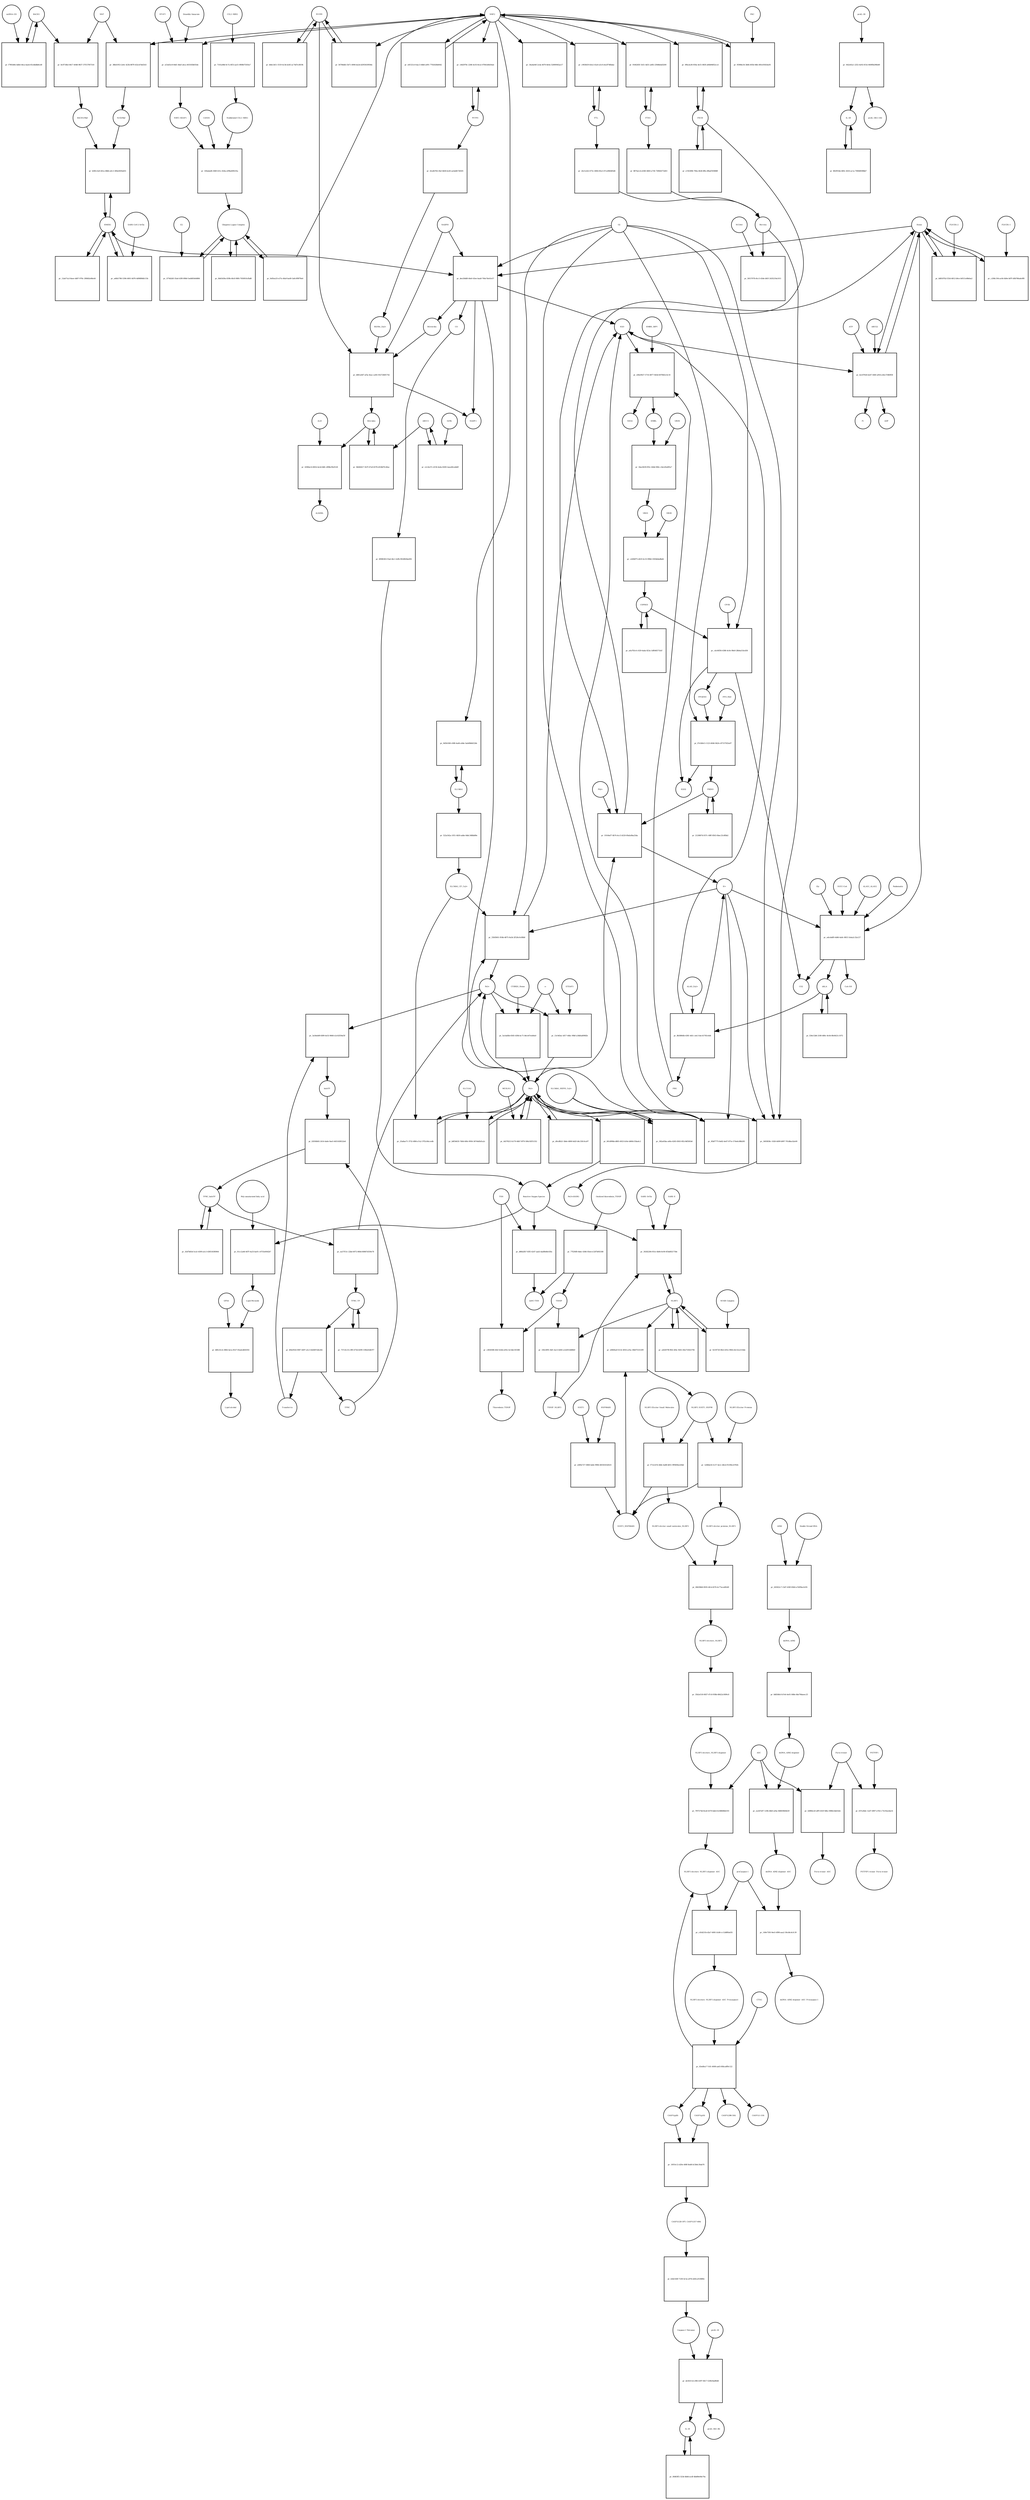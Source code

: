 strict digraph  {
Heme [annotation="urn_miriam_obo.chebi_CHEBI%3A30413", bipartite=0, cls="simple chemical", fontsize=4, label=Heme, shape=circle];
"pr_dee20dd8-44e0-43ee-baa8-764e7de41e57" [annotation="", bipartite=1, cls=process, fontsize=4, label="pr_dee20dd8-44e0-43ee-baa8-764e7de41e57", shape=square];
Biliverdin [annotation="urn_miriam_obo.chebi_CHEBI%3A17033", bipartite=0, cls="simple chemical", fontsize=4, label=Biliverdin, shape=circle];
HMOX1 [annotation=urn_miriam_uniprot_P09601, bipartite=0, cls=macromolecule, fontsize=4, label=HMOX1, shape=circle];
O2 [annotation="urn_miriam_obo.chebi_CHEBI%3A15379", bipartite=0, cls="simple chemical", fontsize=4, label=O2, shape=circle];
NADPH [annotation="urn_miriam_obo.chebi_CHEBI%3A16474", bipartite=0, cls="simple chemical", fontsize=4, label=NADPH, shape=circle];
H2O [annotation="urn_miriam_obo.chebi_CHEBI%3A15377", bipartite=0, cls="simple chemical", fontsize=4, label=H2O, shape=circle];
"Fe2+" [annotation="urn_miriam_obo.chebi_CHEBI%3A29033", bipartite=0, cls="simple chemical", fontsize=4, label="Fe2+", shape=circle];
"NADP+" [annotation="urn_miriam_obo.chebi_CHEBI%3A18009", bipartite=0, cls="simple chemical", fontsize=4, label="NADP+", shape=circle];
CO [annotation="urn_miriam_obo.chebi_CHEBI%3A17245", bipartite=0, cls="simple chemical", fontsize=4, label=CO, shape=circle];
"pr_6d8187b2-f25d-4812-b9ce-b0511e88eba2" [annotation="", bipartite=1, cls=process, fontsize=4, label="pr_6d8187b2-f25d-4812-b9ce-b0511e88eba2", shape=square];
"FLVCR1-2" [annotation=urn_miriam_uniprot_Q9Y5Y0, bipartite=0, cls=macromolecule, fontsize=4, label="FLVCR1-2", shape=circle];
"pr_b861a0d7-af5a-4eac-a265-9327246f1742" [annotation="", bipartite=1, cls=process, fontsize=4, label="pr_b861a0d7-af5a-4eac-a265-9327246f1742", shape=square];
Bilirubin [annotation="urn_miriam_obo.chebi_CHEBI%3A16990", bipartite=0, cls="simple chemical", fontsize=4, label=Bilirubin, shape=circle];
BLVRB [annotation=urn_miriam_uniprot_P30043, bipartite=0, cls=macromolecule, fontsize=4, label=BLVRB, shape=circle];
"BLVRA_Zn2+" [annotation="urn_miriam_obo.chebi_CHEBI%3A29805|urn_miriam_uniprot_P53004", bipartite=0, cls=complex, fontsize=4, label="BLVRA_Zn2+", shape=circle];
"pr_0b046417-5b7f-47a9-8378-d538d7fc40ac" [annotation="", bipartite=1, cls=process, fontsize=4, label="pr_0b046417-5b7f-47a9-8378-d538d7fc40ac", shape=square];
ABCC1 [annotation=urn_miriam_uniprot_P02768, bipartite=0, cls=macromolecule, fontsize=4, label=ABCC1, shape=circle];
"pr_439fda14-8654-4e2d-8dfc-d99bcf9e9128" [annotation="", bipartite=1, cls=process, fontsize=4, label="pr_439fda14-8654-4e2d-8dfc-d99bcf9e9128", shape=square];
ALB [annotation=urn_miriam_uniprot_P02768, bipartite=0, cls=macromolecule, fontsize=4, label=ALB, shape=circle];
"ALB/BIL" [annotation="urn_miriam_uniprot_P02768|urn_miriam_obo.chebi_CHEBI%3A16990", bipartite=0, cls=complex, fontsize=4, label="ALB/BIL", shape=circle];
NRF2 [annotation="", bipartite=0, cls=macromolecule, fontsize=4, label=NRF2, shape=circle];
"pr_38b41953-2e0c-423b-8879-432cb7def243" [annotation="", bipartite=1, cls=process, fontsize=4, label="pr_38b41953-2e0c-423b-8879-432cb7def243", shape=square];
MAF [annotation=urn_miriam_uniprot_O75444, bipartite=0, cls=macromolecule, fontsize=4, label=MAF, shape=circle];
"Nrf2/Maf" [annotation="", bipartite=0, cls=complex, fontsize=4, label="Nrf2/Maf", shape=circle];
"pr_8c8718b3-8417-4048-9837-37f157f67318" [annotation="", bipartite=1, cls=process, fontsize=4, label="pr_8c8718b3-8417-4048-9837-37f157f67318", shape=square];
BACH1 [annotation=urn_miriam_uniprot_O14867, bipartite=0, cls=macromolecule, fontsize=4, label=BACH1, shape=circle];
"BACH1/Maf" [annotation="", bipartite=0, cls=complex, fontsize=4, label="BACH1/Maf", shape=circle];
"pr_f7903d0e-bdb4-44ca-baeb-65cdbdbb6cd0" [annotation="", bipartite=1, cls=process, fontsize=4, label="pr_f7903d0e-bdb4-44ca-baeb-65cdbdbb6cd0", shape=square];
"miRNA-155" [annotation=urn_miriam_ncbigene_406947, bipartite=0, cls="nucleic acid feature", fontsize=4, label="miRNA-155", shape=circle];
"pr_b385c5e8-441a-48b6-a0c3-369a0459a831" [annotation="", bipartite=1, cls=process, fontsize=4, label="pr_b385c5e8-441a-48b6-a0c3-369a0459a831", shape=square];
PRIN9 [annotation="urn_miriam_obo.chebi_CHEBI%3A15430", bipartite=0, cls="simple chemical", fontsize=4, label=PRIN9, shape=circle];
"pr_19164ef7-0b74-4cc5-b520-69afa0ba25da" [annotation="", bipartite=1, cls=process, fontsize=4, label="pr_19164ef7-0b74-4cc5-b520-69afa0ba25da", shape=square];
FECH [annotation=urn_miriam_uniprot_P22830, bipartite=0, cls=macromolecule, fontsize=4, label=FECH, shape=circle];
"Pb2+" [annotation="urn_miriam_obo.chebi_CHEBI%3A27889", bipartite=0, cls="simple chemical", fontsize=4, label="Pb2+", shape=circle];
"H+" [annotation="urn_miriam_obo.chebi_CHEBI%3A15378", bipartite=0, cls="simple chemical", fontsize=4, label="H+", shape=circle];
"SUCC-CoA" [annotation="urn_miriam_obo.chebi_CHEBI%3A57292", bipartite=0, cls="simple chemical", fontsize=4, label="SUCC-CoA", shape=circle];
"pr_edcebdf0-4d46-4a8c-8815-5eba2c32a127" [annotation="", bipartite=1, cls=process, fontsize=4, label="pr_edcebdf0-4d46-4a8c-8815-5eba2c32a127", shape=square];
dALA [annotation="urn_miriam_obo.chebi_CHEBI%3A356416", bipartite=0, cls="simple chemical", fontsize=4, label=dALA, shape=circle];
ALAS1_ALAS2 [annotation="urn_miriam_uniprot_P13196|urn_miriam_uniprot_P22557", bipartite=0, cls=complex, fontsize=4, label=ALAS1_ALAS2, shape=circle];
Panhematin [annotation="urn_miriam_obo.chebi_CHEBI%3A50385", bipartite=0, cls="simple chemical", fontsize=4, label=Panhematin, shape=circle];
Gly [annotation="urn_miriam_obo.chebi_CHEBI%3A57305", bipartite=0, cls="simple chemical", fontsize=4, label=Gly, shape=circle];
"CoA-SH" [annotation="urn_miriam_obo.chebi_CHEBI%3A15346", bipartite=0, cls="simple chemical", fontsize=4, label="CoA-SH", shape=circle];
CO2 [annotation="urn_miriam_obo.chebi_CHEBI%3A16526", bipartite=0, cls="simple chemical", fontsize=4, label=CO2, shape=circle];
"pr_a53a02c8-64d1-4bef-a4ca-403183b035dc" [annotation="", bipartite=1, cls=process, fontsize=4, label="pr_a53a02c8-64d1-4bef-a4ca-403183b035dc", shape=square];
KEAP1 [annotation=urn_miriam_uniprot_Q14145, bipartite=0, cls=macromolecule, fontsize=4, label=KEAP1, shape=circle];
NRF2_KEAP1 [annotation="urn_miriam_uniprot_Q14145|urn_miriam_uniprot_Q16236", bipartite=0, cls=complex, fontsize=4, label=NRF2_KEAP1, shape=circle];
"Dimethly fumarate" [annotation="urn_miriam_obo.chebi_CHEBI%3A76004", bipartite=0, cls="simple chemical", fontsize=4, label="Dimethly fumarate", shape=circle];
"Ubiquitin Ligase Complex" [annotation="urn_miriam_uniprot_Q14145|urn_miriam_uniprot_Q15843|urn_miriam_uniprot_Q13618|urn_miriam_uniprot_P62877|urn_miriam_uniprot_Q16236|urn_miriam_uniprot_P0CG48|urn_miriam_pubmed_19940261|urn_miriam_interpro_IPR000608", bipartite=0, cls=complex, fontsize=4, label="Ubiquitin Ligase Complex", shape=circle];
"pr_0b45430a-839b-40c8-98f4-7050910cfbd8" [annotation="", bipartite=1, cls=process, fontsize=4, label="pr_0b45430a-839b-40c8-98f4-7050910cfbd8", shape=square];
"pr_8b58844b-4381-4d1c-a4c3-bec41783c4d4" [annotation="", bipartite=1, cls=process, fontsize=4, label="pr_8b58844b-4381-4d1c-a4c3-bec41783c4d4", shape=square];
PBG [annotation="urn_miriam_obo.chebi_CHEBI%3A58126", bipartite=0, cls="simple chemical", fontsize=4, label=PBG, shape=circle];
"ALAD_Zn2+" [annotation="urn_miriam_uniprot_P13716|urn_miriam_obo.chebi_CHEBI%3A29105", bipartite=0, cls=complex, fontsize=4, label="ALAD_Zn2+", shape=circle];
"pr_d36e9027-5716-4877-9d3d-607fb02c4c18" [annotation="", bipartite=1, cls=process, fontsize=4, label="pr_d36e9027-5716-4877-9d3d-607fb02c4c18", shape=square];
HMBL [annotation="urn_miriam_obo.chebi_CHEBI%3A57845", bipartite=0, cls="simple chemical", fontsize=4, label=HMBL, shape=circle];
HMBS_DIPY [annotation="urn_miriam_obo.chebi_CHEBI%3A36319|urn_miriam_uniprot_P08397", bipartite=0, cls=complex, fontsize=4, label=HMBS_DIPY, shape=circle];
"NH4+" [annotation="urn_miriam_obo.chebi_CHEBI%3A28938", bipartite=0, cls="simple chemical", fontsize=4, label="NH4+", shape=circle];
"pr_34ac8439-f05c-444d-906c-c8a1d5e8f5e7" [annotation="", bipartite=1, cls=process, fontsize=4, label="pr_34ac8439-f05c-444d-906c-c8a1d5e8f5e7", shape=square];
URO3 [annotation="urn_miriam_obo.chebi_CHEBI%3A15437", bipartite=0, cls="simple chemical", fontsize=4, label=URO3, shape=circle];
UROS [annotation=urn_miriam_uniprot_P10746, bipartite=0, cls=macromolecule, fontsize=4, label=UROS, shape=circle];
"pr_cd284f75-d419-4c33-998d-1f45b6da8bd4" [annotation="", bipartite=1, cls=process, fontsize=4, label="pr_cd284f75-d419-4c33-998d-1f45b6da8bd4", shape=square];
COPRO3 [annotation="urn_miriam_obo.chebi_CHEBI%3A15439", bipartite=0, cls="simple chemical", fontsize=4, label=COPRO3, shape=circle];
UROD [annotation=urn_miriam_uniprot_P06132, bipartite=0, cls=macromolecule, fontsize=4, label=UROD, shape=circle];
"pr_cdc40f36-4386-4c0e-98e9-28b4a51bcd56" [annotation="", bipartite=1, cls=process, fontsize=4, label="pr_cdc40f36-4386-4c0e-98e9-28b4a51bcd56", shape=square];
PPGEN9 [annotation="urn_miriam_obo.chebi_CHEBI%3A15435", bipartite=0, cls="simple chemical", fontsize=4, label=PPGEN9, shape=circle];
CPOX [annotation=urn_miriam_uniprot_P36551, bipartite=0, cls=macromolecule, fontsize=4, label=CPOX, shape=circle];
H2O2 [annotation="urn_miriam_obo.chebi_CHEBI%3A16240", bipartite=0, cls="simple chemical", fontsize=4, label=H2O2, shape=circle];
"pr_07e5b9c5-1123-4046-9424-c87157925a97" [annotation="", bipartite=1, cls=process, fontsize=4, label="pr_07e5b9c5-1123-4046-9424-c87157925a97", shape=square];
PPO_FAD [annotation="urn_miriam_obo.chebi_CHEBI%3A16238|urn_miriam_uniprot_P50336", bipartite=0, cls=complex, fontsize=4, label=PPO_FAD, shape=circle];
"pr_e81521c0-bac3-44b6-a091-7702626b6042" [annotation="", bipartite=1, cls=process, fontsize=4, label="pr_e81521c0-bac3-44b6-a091-7702626b6042", shape=square];
"pr_f26e12b8-2180-480c-8c64-8fe8421c1072" [annotation="", bipartite=1, cls="uncertain process", fontsize=4, label="pr_f26e12b8-2180-480c-8c64-8fe8421c1072", shape=square];
"pr_a0a783c4-c029-4aba-823a-1df646571b1f" [annotation="", bipartite=1, cls="uncertain process", fontsize=4, label="pr_a0a783c4-c029-4aba-823a-1df646571b1f", shape=square];
"pr_2120807d-937c-49ff-8563-0bec25c8fbb2" [annotation="", bipartite=1, cls="uncertain process", fontsize=4, label="pr_2120807d-937c-49ff-8563-0bec25c8fbb2", shape=square];
"Poly-unsaturated fatty acid" [annotation="urn_miriam_obo.chebi_CHEBI%3A26208", bipartite=0, cls="simple chemical", fontsize=4, label="Poly-unsaturated fatty acid", shape=circle];
"pr_01cc2a46-0d7f-4a33-ba91-c4755e0042b7" [annotation="", bipartite=1, cls=process, fontsize=4, label="pr_01cc2a46-0d7f-4a33-ba91-c4755e0042b7", shape=square];
"Lipid Peroxide" [annotation="urn_miriam_obo.chebi_CHEBI%3A61051", bipartite=0, cls="simple chemical", fontsize=4, label="Lipid Peroxide", shape=circle];
"Reactive Oxygen Species" [annotation="urn_miriam_obo.chebi_CHEBI%3A26523", bipartite=0, cls="simple chemical", fontsize=4, label="Reactive Oxygen Species", shape=circle];
"pr_3493838c-1028-4499-b997-701d8acb2e00" [annotation="", bipartite=1, cls=process, fontsize=4, label="pr_3493838c-1028-4499-b997-701d8acb2e00", shape=square];
"Fe(3+)O(OH)" [annotation="urn_miriam_obo.chebi_CHEBI%3A78619", bipartite=0, cls="simple chemical", fontsize=4, label="Fe(3+)O(OH)", shape=circle];
Ferritin [annotation=urn_miriam_uniprot_P02794, bipartite=0, cls=complex, fontsize=4, label=Ferritin, shape=circle];
"pr_25a8ae71-3732-4f66-a7a2-37f2c84ccedb" [annotation="", bipartite=1, cls=process, fontsize=4, label="pr_25a8ae71-3732-4f66-a7a2-37f2c84ccedb", shape=square];
"SLC40A1_CP_Cu2+" [annotation="urn_miriam_uniprot_P00450|urn_miriam_uniprot_Q9NP59|urn_miriam_obo.chebi_CHEBI%3A29036", bipartite=0, cls=complex, fontsize=4, label="SLC40A1_CP_Cu2+", shape=circle];
"pr_55fd5601-954b-4875-9a5d-2f526c0c88b8" [annotation="", bipartite=1, cls=process, fontsize=4, label="pr_55fd5601-954b-4875-9a5d-2f526c0c88b8", shape=square];
"Fe3+" [annotation="urn_miriam_obo.chebi_CHEBI%3A29034", bipartite=0, cls="simple chemical", fontsize=4, label="Fe3+", shape=circle];
SLC40A1 [annotation=urn_miriam_ncbigene_30061, bipartite=0, cls="nucleic acid feature", fontsize=4, label=SLC40A1, shape=circle];
"pr_9d3b1fd0-c808-4a46-a9de-5ab49b8d12bb" [annotation="", bipartite=1, cls=process, fontsize=4, label="pr_9d3b1fd0-c808-4a46-a9de-5ab49b8d12bb", shape=square];
FTH1 [annotation=urn_miriam_ncbigene_2495, bipartite=0, cls="nucleic acid feature", fontsize=4, label=FTH1, shape=circle];
"pr_9166265f-1b51-4d31-ad92-239d6ebd3200" [annotation="", bipartite=1, cls=process, fontsize=4, label="pr_9166265f-1b51-4d31-ad92-239d6ebd3200", shape=square];
FTL [annotation=urn_miriam_ncbigene_2512, bipartite=0, cls="nucleic acid feature", fontsize=4, label=FTL, shape=circle];
"pr_c903fd19-b5e2-41a0-a5c0-efa3f74fbdae" [annotation="", bipartite=1, cls=process, fontsize=4, label="pr_c903fd19-b5e2-41a0-a5c0-efa3f74fbdae", shape=square];
"pr_8874a1cb-d340-4683-a736-7389d1f72d03" [annotation="", bipartite=1, cls=process, fontsize=4, label="pr_8874a1cb-d340-4683-a736-7389d1f72d03", shape=square];
"pr_24c5cd22-675c-4064-85e3-47ca966485d6" [annotation="", bipartite=1, cls=process, fontsize=4, label="pr_24c5cd22-675c-4064-85e3-47ca966485d6", shape=square];
"pr_0f6a3a36-050a-4e51-883f-a66b94852ccd" [annotation="", bipartite=1, cls=process, fontsize=4, label="pr_0f6a3a36-050a-4e51-883f-a66b94852ccd", shape=square];
"pr_a7d53f86-706a-4628-8ffa-8fbaf593888f" [annotation="", bipartite=1, cls=process, fontsize=4, label="pr_a7d53f86-706a-4628-8ffa-8fbaf593888f", shape=square];
"pr_12ab71a3-8aee-4d07-978c-29fd62e86e44" [annotation="", bipartite=1, cls=process, fontsize=4, label="pr_12ab71a3-8aee-4d07-978c-29fd62e86e44", shape=square];
BLVRA [annotation=urn_miriam_ncbigene_644, bipartite=0, cls="nucleic acid feature", fontsize=4, label=BLVRA, shape=circle];
"pr_c8d2978c-2266-4c03-8ce2-07841d0d16ab" [annotation="", bipartite=1, cls=process, fontsize=4, label="pr_c8d2978c-2266-4c03-8ce2-07841d0d16ab", shape=square];
"pr_56784db5-5b71-4906-be2d-d295563959dc" [annotation="", bipartite=1, cls=process, fontsize=4, label="pr_56784db5-5b71-4906-be2d-d295563959dc", shape=square];
"pr_b6dc3d11-5519-4c3b-b245-ac74d7e3819b" [annotation="", bipartite=1, cls=process, fontsize=4, label="pr_b6dc3d11-5519-4c3b-b245-ac74d7e3819b", shape=square];
"pr_d1a4b764-3faf-4b04-bcd5-ae4a8b734505" [annotation="", bipartite=1, cls=process, fontsize=4, label="pr_d1a4b764-3faf-4b04-bcd5-ae4a8b734505", shape=square];
"pr_522a542a-1051-4b50-adde-0ddc348bb89e" [annotation="", bipartite=1, cls=process, fontsize=4, label="pr_522a542a-1051-4b50-adde-0ddc348bb89e", shape=square];
"pr_5815707b-8cc5-43de-b81f-2435219a1011" [annotation="", bipartite=1, cls=process, fontsize=4, label="pr_5815707b-8cc5-43de-b81f-2435219a1011", shape=square];
NCOA4 [annotation=urn_miriam_uniprot_Q13772, bipartite=0, cls=macromolecule, fontsize=4, label=NCOA4, shape=circle];
"pr_5a1dafbb-6565-430b-bc71-b6ce67eeb0a0" [annotation="", bipartite=1, cls=process, fontsize=4, label="pr_5a1dafbb-6565-430b-bc71-b6ce67eeb0a0", shape=square];
CYBRD1_Heme [annotation="urn_miriam_uniprot_Q53TN4|urn_miriam_obo.chebi_CHEBI%3A30413", bipartite=0, cls=complex, fontsize=4, label=CYBRD1_Heme, shape=circle];
"e-" [annotation="urn_miriam_obo.chebi_CHEBI%3A10545", bipartite=0, cls="simple chemical", fontsize=4, label="e-", shape=circle];
"pr_b8f34635-7d0d-40fe-9956-36744d5d1a2c" [annotation="", bipartite=1, cls=process, fontsize=4, label="pr_b8f34635-7d0d-40fe-9956-36744d5d1a2c", shape=square];
SLC11A2 [annotation=urn_miriam_uniprot_P49281, bipartite=0, cls=macromolecule, fontsize=4, label=SLC11A2, shape=circle];
"pr_b80c41cb-3864-4a1a-8527-65adcdb92592" [annotation="", bipartite=1, cls=process, fontsize=4, label="pr_b80c41cb-3864-4a1a-8527-65adcdb92592", shape=square];
"Lipid alcohol" [annotation="urn_miriam_obo.chebi_CHEBI%3A24026", bipartite=0, cls="simple chemical", fontsize=4, label="Lipid alcohol", shape=circle];
GPX4 [annotation=urn_miriam_uniprot_P36969, bipartite=0, cls=macromolecule, fontsize=4, label=GPX4, shape=circle];
"pr_a46b1786-5394-4001-8d76-4d9889db115b" [annotation="", bipartite=1, cls=process, fontsize=4, label="pr_a46b1786-5394-4001-8d76-4d9889db115b", shape=square];
"SARS-CoV-2 Orf3a" [annotation="urn_miriam_uniprot_P0DTC3|urn_miriam_taxonomy_2697049", bipartite=0, cls=macromolecule, fontsize=4, label="SARS-CoV-2 Orf3a", shape=circle];
"pr_061d99bb-d805-4923-b16e-b860c55ba4c2" [annotation="", bipartite=1, cls=process, fontsize=4, label="pr_061d99bb-d805-4923-b16e-b860c55ba4c2", shape=square];
"pr_e1c0e27c-d156-4e4a-8269-2aea40cabb0f" [annotation="", bipartite=1, cls=process, fontsize=4, label="pr_e1c0e27c-d156-4e4a-8269-2aea40cabb0f", shape=square];
Orf9c [annotation=urn_miriam_taxonomy_2697049, bipartite=0, cls=macromolecule, fontsize=4, label=Orf9c, shape=circle];
CUL3_RBX1 [annotation="urn_miriam_uniprot_Q13618|urn_miriam_uniprot_P62877", bipartite=0, cls=complex, fontsize=4, label=CUL3_RBX1, shape=circle];
"pr_7101a08d-0c7a-4f53-aa51-0f68b75503a7" [annotation="", bipartite=1, cls=process, fontsize=4, label="pr_7101a08d-0c7a-4f53-aa51-0f68b75503a7", shape=square];
"Neddylated CUL3_RBX1" [annotation="urn_miriam_uniprot_Q15843|urn_miriam_uniprot_Q13618|urn_miriam_uniprot_P62877", bipartite=0, cls=complex, fontsize=4, label="Neddylated CUL3_RBX1", shape=circle];
"pr_34a4a64f-2cda-4670-8e0a-52690945ae17" [annotation="", bipartite=1, cls=process, fontsize=4, label="pr_34a4a64f-2cda-4670-8e0a-52690945ae17", shape=square];
"pr_160adad8-29d9-431c-824a-ef96a609235a" [annotation="", bipartite=1, cls=process, fontsize=4, label="pr_160adad8-29d9-431c-824a-ef96a609235a", shape=square];
CAND1 [annotation=urn_miriam_uniprot_Q86VP6, bipartite=0, cls=macromolecule, fontsize=4, label=CAND1, shape=circle];
E2 [annotation=urn_miriam_interpro_IPR000608, bipartite=0, cls=macromolecule, fontsize=4, label=E2, shape=circle];
"pr_1f74d2d5-55a6-43f0-89b0-5ed485444884" [annotation="", bipartite=1, cls=process, fontsize=4, label="pr_1f74d2d5-55a6-43f0-89b0-5ed485444884", shape=square];
"pr_95984e34-3b0b-493b-9dfe-881e93024a93" [annotation="", bipartite=1, cls=process, fontsize=4, label="pr_95984e34-3b0b-493b-9dfe-881e93024a93", shape=square];
PKC [annotation="urn_miriam_pubmed_12198130|urn_miriam_interpro_IPR012233", bipartite=0, cls=macromolecule, fontsize=4, label=PKC, shape=circle];
"pr_c208c194-ac64-4b9e-b87f-d0b786a4e9f8" [annotation="", bipartite=1, cls=process, fontsize=4, label="pr_c208c194-ac64-4b9e-b87f-d0b786a4e9f8", shape=square];
"FLVCR1-1" [annotation=urn_miriam_uniprot_Q9Y5Y0, bipartite=0, cls=macromolecule, fontsize=4, label="FLVCR1-1", shape=circle];
"pr_b2c87826-be47-446f-a954-a5bc37d60f58" [annotation="", bipartite=1, cls=process, fontsize=4, label="pr_b2c87826-be47-446f-a954-a5bc37d60f58", shape=square];
ABCG2 [annotation=urn_miriam_uniprot_Q9UNQ0, bipartite=0, cls="macromolecule multimer", fontsize=4, label=ABCG2, shape=circle];
ATP [annotation="urn_miriam_obo.chebi_CHEBI%3A30616", bipartite=0, cls="simple chemical", fontsize=4, label=ATP, shape=circle];
Pi [annotation="urn_miriam_obo.chebi_CHEBI%3A18367", bipartite=0, cls="simple chemical", fontsize=4, label=Pi, shape=circle];
ADP [annotation="urn_miriam_obo.chebi_CHEBI%3A456216", bipartite=0, cls="simple chemical", fontsize=4, label=ADP, shape=circle];
"pr_382a45ba-a40a-4265-8363-0f2c9df381b6" [annotation="", bipartite=1, cls=process, fontsize=4, label="pr_382a45ba-a40a-4265-8363-0f2c9df381b6", shape=square];
"SLC40A1_HEPH_Cu2+" [annotation="urn_miriam_uniprot_Q9BQS7|urn_miriam_uniprot_Q9NP59|urn_miriam_obo.chebi_CHEBI%3A28694", bipartite=0, cls=complex, fontsize=4, label="SLC40A1_HEPH_Cu2+", shape=circle];
"pr_85bf7775-8e82-4e67-871e-574e6c88b285" [annotation="", bipartite=1, cls=process, fontsize=4, label="pr_85bf7775-8e82-4e67-871e-574e6c88b285", shape=square];
"pr_3a56eb89-fd99-4e53-9666-e2c02f39af3f" [annotation="", bipartite=1, cls=process, fontsize=4, label="pr_3a56eb89-fd99-4e53-9666-e2c02f39af3f", shape=square];
Transferrin [annotation=urn_miriam_uniprot_P02787, bipartite=0, cls=macromolecule, fontsize=4, label=Transferrin, shape=circle];
holoTF [annotation="urn_miriam_uniprot_P02787|urn_miriam_obo.chebi_CHEBI%3A29034", bipartite=0, cls=complex, fontsize=4, label=holoTF, shape=circle];
TFRC [annotation=urn_miriam_uniprot_P02786, bipartite=0, cls="macromolecule multimer", fontsize=4, label=TFRC, shape=circle];
"pr_02936b92-2414-4a6e-9ae5-4631458522e6" [annotation="", bipartite=1, cls=process, fontsize=4, label="pr_02936b92-2414-4a6e-9ae5-4631458522e6", shape=square];
TFRC_holoTF [annotation="urn_miriam_uniprot_P02787|urn_miriam_obo.chebi_CHEBI%3A29034|urn_miriam_uniprot_P02786", bipartite=0, cls=complex, fontsize=4, label=TFRC_holoTF, shape=circle];
"pr_43d7b83d-5ca5-4309-a5c3-4385183f6964" [annotation="", bipartite=1, cls=process, fontsize=4, label="pr_43d7b83d-5ca5-4309-a5c3-4385183f6964", shape=square];
"pr_ea57f15c-22bd-4972-860d-80867d359e78" [annotation="", bipartite=1, cls=process, fontsize=4, label="pr_ea57f15c-22bd-4972-860d-80867d359e78", shape=square];
TFRC_TF [annotation="urn_miriam_uniprot_P02787|urn_miriam_uniprot_P02786", bipartite=0, cls=complex, fontsize=4, label=TFRC_TF, shape=circle];
"pr_13c9d3ac-bf17-44bc-90bf-a34bfad0982b" [annotation="", bipartite=1, cls=process, fontsize=4, label="pr_13c9d3ac-bf17-44bc-90bf-a34bfad0982b", shape=square];
STEAP3 [annotation=urn_miriam_uniprot_Q658P3, bipartite=0, cls=macromolecule, fontsize=4, label=STEAP3, shape=circle];
"pr_44378213-b170-46b7-9f70-506c92f51352" [annotation="", bipartite=1, cls=process, fontsize=4, label="pr_44378213-b170-46b7-9f70-506c92f51352", shape=square];
MCOLN1 [annotation=urn_miriam_uniprot_Q9GZU1, bipartite=0, cls=macromolecule, fontsize=4, label=MCOLN1, shape=circle];
"pr_d9cdfb21-5b6e-4800-b42f-d4c33fc0ca97" [annotation="", bipartite=1, cls=process, fontsize=4, label="pr_d9cdfb21-5b6e-4800-b42f-d4c33fc0ca97", shape=square];
"pr_757c0c33-c9f0-475d-b599-15f6e63db7f7" [annotation="", bipartite=1, cls=process, fontsize=4, label="pr_757c0c33-c9f0-475d-b599-15f6e63db7f7", shape=square];
"pr_4f4e9543-f087-4497-a5c3-6d2687e8e282" [annotation="", bipartite=1, cls=process, fontsize=4, label="pr_4f4e9543-f087-4497-a5c3-6d2687e8e282", shape=square];
"pr_fe85ea33-e37a-40a9-ba49-3a9c9f9f78e6" [annotation="", bipartite=1, cls=process, fontsize=4, label="pr_fe85ea33-e37a-40a9-ba49-3a9c9f9f78e6", shape=square];
"Oxidized thioredoxin_TXNIP" [annotation="urn_miriam_uniprot_P10599|urn_miriam_uniprot_Q9H3M7", bipartite=0, cls=complex, fontsize=4, label="Oxidized thioredoxin_TXNIP", shape=circle];
"pr_77f2f4f8-4bdc-4366-93ed-e1287bf45188" [annotation="", bipartite=1, cls=process, fontsize=4, label="pr_77f2f4f8-4bdc-4366-93ed-e1287bf45188", shape=square];
TXNIP [annotation=urn_miriam_uniprot_Q9H3M7, bipartite=0, cls=macromolecule, fontsize=4, label=TXNIP, shape=circle];
"2xHC-TXN" [annotation=urn_miriam_uniprot_P10599, bipartite=0, cls=macromolecule, fontsize=4, label="2xHC-TXN", shape=circle];
NLRP3 [annotation=urn_miriam_uniprot_Q96P20, bipartite=0, cls=macromolecule, fontsize=4, label=NLRP3, shape=circle];
"pr_9cf3f720-08c4-4f1e-9f46-d3c52ce516de" [annotation="", bipartite=1, cls=process, fontsize=4, label="pr_9cf3f720-08c4-4f1e-9f46-d3c52ce516de", shape=square];
"Nf-KB Complex" [annotation="urn_miriam_uniprot_P19838|urn_miriam_uniprot_Q04206|urn_miriam_uniprot_Q00653", bipartite=0, cls=complex, fontsize=4, label="Nf-KB Complex", shape=circle];
"pr_a443079f-ffb5-4f4c-9261-60a710432794" [annotation="", bipartite=1, cls=process, fontsize=4, label="pr_a443079f-ffb5-4f4c-9261-60a710432794", shape=square];
TXN [annotation=urn_miriam_uniprot_P10599, bipartite=0, cls=macromolecule, fontsize=4, label=TXN, shape=circle];
"pr_d86b2fb7-83f5-4247-aab3-dad9b48c83fa" [annotation="", bipartite=1, cls=process, fontsize=4, label="pr_d86b2fb7-83f5-4247-aab3-dad9b48c83fa", shape=square];
"pr_c4926586-4fef-424d-a91b-3e14dc5f3388" [annotation="", bipartite=1, cls=process, fontsize=4, label="pr_c4926586-4fef-424d-a91b-3e14dc5f3388", shape=square];
Thioredoxin_TXNIP [annotation="urn_miriam_uniprot_P10599|urn_miriam_uniprot_Q9H3M7", bipartite=0, cls=complex, fontsize=4, label=Thioredoxin_TXNIP, shape=circle];
HSP90AB1 [annotation=urn_miriam_uniprot_P08238, bipartite=0, cls=macromolecule, fontsize=4, label=HSP90AB1, shape=circle];
"pr_e400e727-5868-4a8e-9984-46556163d525" [annotation="", bipartite=1, cls=process, fontsize=4, label="pr_e400e727-5868-4a8e-9984-46556163d525", shape=square];
SUGT1 [annotation=urn_miriam_uniprot_Q9Y2Z0, bipartite=0, cls=macromolecule, fontsize=4, label=SUGT1, shape=circle];
SUGT1_HSP90AB1 [annotation="urn_miriam_uniprot_P08238|urn_miriam_uniprot_Q9Y2Z0", bipartite=0, cls=complex, fontsize=4, label=SUGT1_HSP90AB1, shape=circle];
"pr_e0849a2f-6132-4916-a35a-18b0753313f9" [annotation="", bipartite=1, cls=process, fontsize=4, label="pr_e0849a2f-6132-4916-a35a-18b0753313f9", shape=square];
NLRP3_SUGT1_HSP90 [annotation="urn_miriam_uniprot_P08238|urn_miriam_uniprot_Q96P20|urn_miriam_uniprot_Q9Y2Z0", bipartite=0, cls=complex, fontsize=4, label=NLRP3_SUGT1_HSP90, shape=circle];
"pr_330c6f95-3bf1-4a13-b045-a1d2914488b9" [annotation="", bipartite=1, cls=process, fontsize=4, label="pr_330c6f95-3bf1-4a13-b045-a1d2914488b9", shape=square];
TXNIP_NLRP3 [annotation="urn_miriam_uniprot_Q9H3M7|urn_miriam_uniprot_Q96P20", bipartite=0, cls=complex, fontsize=4, label=TXNIP_NLRP3, shape=circle];
"NLRP3 Elicitor Proteins" [annotation="urn_miriam_uniprot_P05067|urn_miriam_uniprot_P09616", bipartite=0, cls=macromolecule, fontsize=4, label="NLRP3 Elicitor Proteins", shape=circle];
"pr_1e8b6a54-5c57-4a1c-b8cd-f5339ecb782b" [annotation="", bipartite=1, cls=process, fontsize=4, label="pr_1e8b6a54-5c57-4a1c-b8cd-f5339ecb782b", shape=square];
"NLRP3 elicitor proteins_NLRP3" [annotation="urn_miriam_uniprot_P09616|urn_miriam_uniprot_P05067|urn_miriam_uniprot_Q96P20", bipartite=0, cls=complex, fontsize=4, label="NLRP3 elicitor proteins_NLRP3", shape=circle];
"NLRP3 Elicitor Small Molecules" [annotation="urn_miriam_obo.chebi_CHEBI%3A46661|urn_miriam_obo.chebi_CHEBI%3A16336|urn_miriam_obo.chebi_CHEBI%3A30563", bipartite=0, cls="simple chemical", fontsize=4, label="NLRP3 Elicitor Small Molecules", shape=circle];
"pr_f712cb7d-2b8e-4a88-b651-9f9400ee43bd" [annotation="", bipartite=1, cls=process, fontsize=4, label="pr_f712cb7d-2b8e-4a88-b651-9f9400ee43bd", shape=square];
"NLRP3 elicitor small molecules_NLRP3" [annotation="urn_miriam_obo.chebi_CHEBI%3A46661|urn_miriam_obo.chebi_CHEBI%3A16336|urn_miriam_obo.chebi_CHEBI%3A30563|urn_miriam_uniprot_Q96P20", bipartite=0, cls=complex, fontsize=4, label="NLRP3 elicitor small molecules_NLRP3", shape=circle];
"pr_08439bfd-9935-4fcb-8276-4c77aced92d9" [annotation="", bipartite=1, cls=process, fontsize=4, label="pr_08439bfd-9935-4fcb-8276-4c77aced92d9", shape=square];
"NLRP3 elicitors_NLRP3" [annotation="urn_miriam_uniprot_P05067|urn_miriam_uniprot_P09616|urn_miriam_uniprot_P08238|urn_miriam_uniprot_Q96P20|urn_miriam_uniprot_Q9Y2Z0|urn_miriam_obo.chebi_CHEBI%3A46661|urn_miriam_obo.chebi_CHEBI%3A16336|urn_miriam_obo.chebi_CHEBI%3A30563", bipartite=0, cls=complex, fontsize=4, label="NLRP3 elicitors_NLRP3", shape=circle];
"pr_35b2e518-0837-47c8-958b-68422cf499c8" [annotation="", bipartite=1, cls=process, fontsize=4, label="pr_35b2e518-0837-47c8-958b-68422cf499c8", shape=square];
"NLRP3 elicitors_NLRP3 oligomer" [annotation="urn_miriam_obo.chebi_CHEBI%3A36080", bipartite=0, cls="complex multimer", fontsize=4, label="NLRP3 elicitors_NLRP3 oligomer", shape=circle];
"pr_7f97274d-8ca8-4570-bde4-6c68668b4193" [annotation="", bipartite=1, cls=process, fontsize=4, label="pr_7f97274d-8ca8-4570-bde4-6c68668b4193", shape=square];
ASC [annotation=urn_miriam_uniprot_Q9ULZ3, bipartite=0, cls=macromolecule, fontsize=4, label=ASC, shape=circle];
"NLRP3 elicitors_NLRP3 oligomer_ASC" [annotation="urn_miriam_uniprot_Q9ULZ3|urn_miriam_obo.chebi_CHEBI%3A36080", bipartite=0, cls="complex multimer", fontsize=4, label="NLRP3 elicitors_NLRP3 oligomer_ASC", shape=circle];
"pr_c45d231b-d2a7-4081-b1d6-cc12d8f0a635" [annotation="", bipartite=1, cls=process, fontsize=4, label="pr_c45d231b-d2a7-4081-b1d6-cc12d8f0a635", shape=square];
"proCaspase-1" [annotation=urn_miriam_uniprot_P29466, bipartite=0, cls=macromolecule, fontsize=4, label="proCaspase-1", shape=circle];
"NLRP3 elicitors_NLRP3 oligomer_ASC_Procaspase1" [annotation="urn_miriam_uniprot_P29466|urn_miriam_uniprot_Q9ULZ3", bipartite=0, cls="complex multimer", fontsize=4, label="NLRP3 elicitors_NLRP3 oligomer_ASC_Procaspase1", shape=circle];
"pr_5d984ce0-aff9-453f-9dfa-5980e3de63eb" [annotation="", bipartite=1, cls=process, fontsize=4, label="pr_5d984ce0-aff9-453f-9dfa-5980e3de63eb", shape=square];
"Pyrin trimer" [annotation=urn_miriam_uniprot_O15553, bipartite=0, cls=complex, fontsize=4, label="Pyrin trimer", shape=circle];
"Pyrin trimer_ASC" [annotation="urn_miriam_uniprot_O15553|urn_miriam_uniprot_Q9ULZ3", bipartite=0, cls=complex, fontsize=4, label="Pyrin trimer_ASC", shape=circle];
"pr_037a3b4c-1ed7-4907-a7b5-c73c92a2da14" [annotation="", bipartite=1, cls=process, fontsize=4, label="pr_037a3b4c-1ed7-4907-a7b5-c73c92a2da14", shape=square];
PSTPIP1 [annotation=urn_miriam_uniprot_O43586, bipartite=0, cls="macromolecule multimer", fontsize=4, label=PSTPIP1, shape=circle];
"PSTPIP1 trimer_Pyrin trimer" [annotation="urn_miriam_uniprot_O15553|urn_miriam_uniprot_O43586", bipartite=0, cls=complex, fontsize=4, label="PSTPIP1 trimer_Pyrin trimer", shape=circle];
"Double Strand DNA" [annotation="urn_miriam_obo.chebi_CHEBI%3A16991", bipartite=0, cls="simple chemical", fontsize=4, label="Double Strand DNA", shape=circle];
"pr_265922c7-15d7-430f-83b9-a7d3f9acb195" [annotation="", bipartite=1, cls=process, fontsize=4, label="pr_265922c7-15d7-430f-83b9-a7d3f9acb195", shape=square];
dsDNA_AIM2 [annotation="urn_miriam_obo.chebi_CHEBI%3A16991|urn_miriam_uniprot_O14862", bipartite=0, cls=complex, fontsize=4, label=dsDNA_AIM2, shape=circle];
AIM2 [annotation=urn_miriam_uniprot_O14862, bipartite=0, cls=macromolecule, fontsize=4, label=AIM2, shape=circle];
"pr_8d8348c0-b7e6-4e01-848e-8de79daeec25" [annotation="", bipartite=1, cls=process, fontsize=4, label="pr_8d8348c0-b7e6-4e01-848e-8de79daeec25", shape=square];
"dsDNA_AIM2 oligomer" [annotation="urn_miriam_obo.chebi_CHEBI%3A36080", bipartite=0, cls=complex, fontsize=4, label="dsDNA_AIM2 oligomer", shape=circle];
"pr_ea3d7e87-129b-48d3-af4a-048659b9d23f" [annotation="", bipartite=1, cls=process, fontsize=4, label="pr_ea3d7e87-129b-48d3-af4a-048659b9d23f", shape=square];
"dsDNA_AIM2 oligomer_ASC" [annotation="urn_miriam_obo.chebi_CHEBI%3A36080|urn_miriam_uniprot_Q9ULZ3", bipartite=0, cls=complex, fontsize=4, label="dsDNA_AIM2 oligomer_ASC", shape=circle];
"pr_149e7393-9ee5-4f98-aaa2-30cd4c4cfc39" [annotation="", bipartite=1, cls=process, fontsize=4, label="pr_149e7393-9ee5-4f98-aaa2-30cd4c4cfc39", shape=square];
"dsDNA_AIM2 oligomer_ASC_Procaspase-1" [annotation="", bipartite=0, cls=complex, fontsize=4, label="dsDNA_AIM2 oligomer_ASC_Procaspase-1", shape=circle];
"pr_63edfea7-7c81-4008-aa63-8fdca8f9c122" [annotation="", bipartite=1, cls=process, fontsize=4, label="pr_63edfea7-7c81-4008-aa63-8fdca8f9c122", shape=square];
"CASP1(p20)" [annotation=urn_miriam_uniprot_P29466, bipartite=0, cls=macromolecule, fontsize=4, label="CASP1(p20)", shape=circle];
CTSG [annotation=urn_miriam_uniprot_P08311, bipartite=0, cls=macromolecule, fontsize=4, label=CTSG, shape=circle];
"CASP1(298-316)" [annotation=urn_miriam_uniprot_P29466, bipartite=0, cls=macromolecule, fontsize=4, label="CASP1(298-316)", shape=circle];
"CASP1(1-119)" [annotation=urn_miriam_uniprot_P29466, bipartite=0, cls=macromolecule, fontsize=4, label="CASP1(1-119)", shape=circle];
"CASP1(p10)" [annotation=urn_miriam_uniprot_P29466, bipartite=0, cls=macromolecule, fontsize=4, label="CASP1(p10)", shape=circle];
"pr_10f10c12-d20e-408f-8ed8-b13b6c30ab76" [annotation="", bipartite=1, cls=process, fontsize=4, label="pr_10f10c12-d20e-408f-8ed8-b13b6c30ab76", shape=square];
"CASP1(120-197)_CASP1(317-404)" [annotation=urn_miriam_uniprot_P29466, bipartite=0, cls=complex, fontsize=4, label="CASP1(120-197)_CASP1(317-404)", shape=circle];
"pr_b3dc026f-7230-4c5a-a97d-eb9ca353680e" [annotation="", bipartite=1, cls=process, fontsize=4, label="pr_b3dc026f-7230-4c5a-a97d-eb9ca353680e", shape=square];
"Caspase-1 Tetramer" [annotation=urn_miriam_uniprot_P29466, bipartite=0, cls="complex multimer", fontsize=4, label="Caspase-1 Tetramer", shape=circle];
"proIL-1B" [annotation=urn_miriam_uniprot_P01584, bipartite=0, cls=macromolecule, fontsize=4, label="proIL-1B", shape=circle];
"pr_042e45a1-2252-4e92-815e-660f0b296b49" [annotation="", bipartite=1, cls=process, fontsize=4, label="pr_042e45a1-2252-4e92-815e-660f0b296b49", shape=square];
"IL-1B" [annotation=urn_miriam_uniprot_P01584, bipartite=0, cls=macromolecule, fontsize=4, label="IL-1B", shape=circle];
"proIL-1B(1-116)" [annotation=urn_miriam_uniprot_P01584, bipartite=0, cls=macromolecule, fontsize=4, label="proIL-1B(1-116)", shape=circle];
"pr_882f91bb-469c-4416-ac1a-700fd8598bb7" [annotation="", bipartite=1, cls="omitted process", fontsize=4, label="pr_882f91bb-469c-4416-ac1a-700fd8598bb7", shape=square];
"pr_39282284-951e-4b84-8c90-0f3dd921758e" [annotation="", bipartite=1, cls=process, fontsize=4, label="pr_39282284-951e-4b84-8c90-0f3dd921758e", shape=square];
"SARS E" [annotation=urn_miriam_uniprot_P59637, bipartite=0, cls=macromolecule, fontsize=4, label="SARS E", shape=circle];
"SARS Orf3a" [annotation=urn_miriam_uniprot_P59632, bipartite=0, cls=macromolecule, fontsize=4, label="SARS Orf3a", shape=circle];
"proIL-18" [annotation=urn_miriam_uniprot_Q14116, bipartite=0, cls=macromolecule, fontsize=4, label="proIL-18", shape=circle];
"pr_de56311d-cf86-4397-8417-520fe9adf6d6" [annotation="", bipartite=1, cls=process, fontsize=4, label="pr_de56311d-cf86-4397-8417-520fe9adf6d6", shape=square];
"IL-18" [annotation=urn_miriam_uniprot_Q14116, bipartite=0, cls=macromolecule, fontsize=4, label="IL-18", shape=circle];
"proIL-18(1-36)" [annotation=urn_miriam_uniprot_Q14116, bipartite=0, cls=macromolecule, fontsize=4, label="proIL-18(1-36)", shape=circle];
"pr_0fd65ff2-323d-4b8d-acdf-4bb89e06e70a" [annotation="", bipartite=1, cls="omitted process", fontsize=4, label="pr_0fd65ff2-323d-4b8d-acdf-4bb89e06e70a", shape=square];
"pr_6f086363-f3ad-44c1-b2fb-9024fb5be692" [annotation="", bipartite=1, cls=process, fontsize=4, label="pr_6f086363-f3ad-44c1-b2fb-9024fb5be692", shape=square];
Heme -> "pr_dee20dd8-44e0-43ee-baa8-764e7de41e57"  [annotation="", interaction_type=consumption];
Heme -> "pr_6d8187b2-f25d-4812-b9ce-b0511e88eba2"  [annotation="", interaction_type=consumption];
Heme -> "pr_edcebdf0-4d46-4a8c-8815-5eba2c32a127"  [annotation=urn_miriam_pubmed_25446301, interaction_type=inhibition];
Heme -> "pr_c208c194-ac64-4b9e-b87f-d0b786a4e9f8"  [annotation="", interaction_type=consumption];
Heme -> "pr_b2c87826-be47-446f-a954-a5bc37d60f58"  [annotation="", interaction_type=consumption];
"pr_dee20dd8-44e0-43ee-baa8-764e7de41e57" -> Biliverdin  [annotation="", interaction_type=production];
"pr_dee20dd8-44e0-43ee-baa8-764e7de41e57" -> H2O  [annotation="", interaction_type=production];
"pr_dee20dd8-44e0-43ee-baa8-764e7de41e57" -> "Fe2+"  [annotation="", interaction_type=production];
"pr_dee20dd8-44e0-43ee-baa8-764e7de41e57" -> "NADP+"  [annotation="", interaction_type=production];
"pr_dee20dd8-44e0-43ee-baa8-764e7de41e57" -> CO  [annotation="", interaction_type=production];
Biliverdin -> "pr_b861a0d7-af5a-4eac-a265-9327246f1742"  [annotation="", interaction_type=consumption];
HMOX1 -> "pr_dee20dd8-44e0-43ee-baa8-764e7de41e57"  [annotation="", interaction_type=catalysis];
HMOX1 -> "pr_b385c5e8-441a-48b6-a0c3-369a0459a831"  [annotation="", interaction_type=consumption];
HMOX1 -> "pr_12ab71a3-8aee-4d07-978c-29fd62e86e44"  [annotation="", interaction_type=consumption];
HMOX1 -> "pr_a46b1786-5394-4001-8d76-4d9889db115b"  [annotation="", interaction_type=consumption];
O2 -> "pr_dee20dd8-44e0-43ee-baa8-764e7de41e57"  [annotation="", interaction_type=consumption];
O2 -> "pr_cdc40f36-4386-4c0e-98e9-28b4a51bcd56"  [annotation="", interaction_type=consumption];
O2 -> "pr_07e5b9c5-1123-4046-9424-c87157925a97"  [annotation="", interaction_type=consumption];
O2 -> "pr_3493838c-1028-4499-b997-701d8acb2e00"  [annotation="", interaction_type=consumption];
O2 -> "pr_55fd5601-954b-4875-9a5d-2f526c0c88b8"  [annotation="", interaction_type=consumption];
O2 -> "pr_85bf7775-8e82-4e67-871e-574e6c88b285"  [annotation="", interaction_type=consumption];
NADPH -> "pr_dee20dd8-44e0-43ee-baa8-764e7de41e57"  [annotation="", interaction_type=consumption];
NADPH -> "pr_b861a0d7-af5a-4eac-a265-9327246f1742"  [annotation="", interaction_type=consumption];
H2O -> "pr_d36e9027-5716-4877-9d3d-607fb02c4c18"  [annotation="", interaction_type=consumption];
H2O -> "pr_b2c87826-be47-446f-a954-a5bc37d60f58"  [annotation="", interaction_type=consumption];
"Fe2+" -> "pr_19164ef7-0b74-4cc5-b520-69afa0ba25da"  [annotation="", interaction_type=consumption];
"Fe2+" -> "pr_3493838c-1028-4499-b997-701d8acb2e00"  [annotation="", interaction_type=consumption];
"Fe2+" -> "pr_25a8ae71-3732-4f66-a7a2-37f2c84ccedb"  [annotation="", interaction_type=consumption];
"Fe2+" -> "pr_55fd5601-954b-4875-9a5d-2f526c0c88b8"  [annotation="", interaction_type=consumption];
"Fe2+" -> "pr_b8f34635-7d0d-40fe-9956-36744d5d1a2c"  [annotation="", interaction_type=consumption];
"Fe2+" -> "pr_061d99bb-d805-4923-b16e-b860c55ba4c2"  [annotation="urn_miriam_pubmed_26794443|urn_miriam_pubmed_30692038", interaction_type=catalysis];
"Fe2+" -> "pr_382a45ba-a40a-4265-8363-0f2c9df381b6"  [annotation="", interaction_type=consumption];
"Fe2+" -> "pr_85bf7775-8e82-4e67-871e-574e6c88b285"  [annotation="", interaction_type=consumption];
"Fe2+" -> "pr_44378213-b170-46b7-9f70-506c92f51352"  [annotation="", interaction_type=consumption];
"Fe2+" -> "pr_d9cdfb21-5b6e-4800-b42f-d4c33fc0ca97"  [annotation="", interaction_type=consumption];
CO -> "pr_6f086363-f3ad-44c1-b2fb-9024fb5be692"  [annotation="urn_miriam_pubmed_28356568|urn_miriam_pubmed_25770182", interaction_type=inhibition];
"pr_6d8187b2-f25d-4812-b9ce-b0511e88eba2" -> Heme  [annotation="", interaction_type=production];
"FLVCR1-2" -> "pr_6d8187b2-f25d-4812-b9ce-b0511e88eba2"  [annotation="", interaction_type=catalysis];
"pr_b861a0d7-af5a-4eac-a265-9327246f1742" -> Bilirubin  [annotation="", interaction_type=production];
"pr_b861a0d7-af5a-4eac-a265-9327246f1742" -> "NADP+"  [annotation="", interaction_type=production];
Bilirubin -> "pr_0b046417-5b7f-47a9-8378-d538d7fc40ac"  [annotation="", interaction_type=consumption];
Bilirubin -> "pr_439fda14-8654-4e2d-8dfc-d99bcf9e9128"  [annotation="", interaction_type=consumption];
BLVRB -> "pr_b861a0d7-af5a-4eac-a265-9327246f1742"  [annotation="", interaction_type=catalysis];
BLVRB -> "pr_56784db5-5b71-4906-be2d-d295563959dc"  [annotation="", interaction_type=consumption];
BLVRB -> "pr_b6dc3d11-5519-4c3b-b245-ac74d7e3819b"  [annotation="", interaction_type=consumption];
"BLVRA_Zn2+" -> "pr_b861a0d7-af5a-4eac-a265-9327246f1742"  [annotation="", interaction_type=catalysis];
"pr_0b046417-5b7f-47a9-8378-d538d7fc40ac" -> Bilirubin  [annotation="", interaction_type=production];
ABCC1 -> "pr_0b046417-5b7f-47a9-8378-d538d7fc40ac"  [annotation="", interaction_type=catalysis];
ABCC1 -> "pr_e1c0e27c-d156-4e4a-8269-2aea40cabb0f"  [annotation="", interaction_type=consumption];
"pr_439fda14-8654-4e2d-8dfc-d99bcf9e9128" -> "ALB/BIL"  [annotation="", interaction_type=production];
ALB -> "pr_439fda14-8654-4e2d-8dfc-d99bcf9e9128"  [annotation="", interaction_type=consumption];
NRF2 -> "pr_38b41953-2e0c-423b-8879-432cb7def243"  [annotation="", interaction_type=consumption];
NRF2 -> "pr_a53a02c8-64d1-4bef-a4ca-403183b035dc"  [annotation="", interaction_type=consumption];
NRF2 -> "pr_e81521c0-bac3-44b6-a091-7702626b6042"  [annotation="", interaction_type=consumption];
NRF2 -> "pr_9d3b1fd0-c808-4a46-a9de-5ab49b8d12bb"  [annotation=urn_miriam_pubmed_30692038, interaction_type=catalysis];
NRF2 -> "pr_9166265f-1b51-4d31-ad92-239d6ebd3200"  [annotation=urn_miriam_pubmed_30692038, interaction_type=catalysis];
NRF2 -> "pr_c903fd19-b5e2-41a0-a5c0-efa3f74fbdae"  [annotation=urn_miriam_pubmed_30692038, interaction_type=catalysis];
NRF2 -> "pr_0f6a3a36-050a-4e51-883f-a66b94852ccd"  [annotation="urn_miriam_pubmed_30692038|urn_miriam_pubmed_23766848", interaction_type=catalysis];
NRF2 -> "pr_c8d2978c-2266-4c03-8ce2-07841d0d16ab"  [annotation=urn_miriam_pubmed_30692038, interaction_type=catalysis];
NRF2 -> "pr_56784db5-5b71-4906-be2d-d295563959dc"  [annotation=urn_miriam_pubmed_30692038, interaction_type=catalysis];
NRF2 -> "pr_34a4a64f-2cda-4670-8e0a-52690945ae17"  [annotation="", interaction_type=consumption];
NRF2 -> "pr_95984e34-3b0b-493b-9dfe-881e93024a93"  [annotation="", interaction_type=consumption];
"pr_38b41953-2e0c-423b-8879-432cb7def243" -> "Nrf2/Maf"  [annotation="", interaction_type=production];
MAF -> "pr_38b41953-2e0c-423b-8879-432cb7def243"  [annotation="", interaction_type=consumption];
MAF -> "pr_8c8718b3-8417-4048-9837-37f157f67318"  [annotation="", interaction_type=consumption];
"Nrf2/Maf" -> "pr_b385c5e8-441a-48b6-a0c3-369a0459a831"  [annotation="urn_miriam_pubmed_10473555|urn_miriam_pubmed_31827672|urn_miriam_pubmed_30692038|urn_miriam_pubmed_29717933", interaction_type=catalysis];
"pr_8c8718b3-8417-4048-9837-37f157f67318" -> "BACH1/Maf"  [annotation="", interaction_type=production];
BACH1 -> "pr_8c8718b3-8417-4048-9837-37f157f67318"  [annotation="", interaction_type=consumption];
BACH1 -> "pr_f7903d0e-bdb4-44ca-baeb-65cdbdbb6cd0"  [annotation="", interaction_type=consumption];
"BACH1/Maf" -> "pr_b385c5e8-441a-48b6-a0c3-369a0459a831"  [annotation="urn_miriam_pubmed_10473555|urn_miriam_pubmed_31827672|urn_miriam_pubmed_30692038|urn_miriam_pubmed_29717933", interaction_type=inhibition];
"pr_f7903d0e-bdb4-44ca-baeb-65cdbdbb6cd0" -> BACH1  [annotation="", interaction_type=production];
"miRNA-155" -> "pr_f7903d0e-bdb4-44ca-baeb-65cdbdbb6cd0"  [annotation="urn_miriam_pubmed_28082120|urn_miriam_pubmed_21982894", interaction_type=inhibition];
"pr_b385c5e8-441a-48b6-a0c3-369a0459a831" -> HMOX1  [annotation="", interaction_type=production];
PRIN9 -> "pr_19164ef7-0b74-4cc5-b520-69afa0ba25da"  [annotation="", interaction_type=consumption];
PRIN9 -> "pr_2120807d-937c-49ff-8563-0bec25c8fbb2"  [annotation="", interaction_type=consumption];
"pr_19164ef7-0b74-4cc5-b520-69afa0ba25da" -> Heme  [annotation="", interaction_type=production];
"pr_19164ef7-0b74-4cc5-b520-69afa0ba25da" -> "H+"  [annotation="", interaction_type=production];
FECH -> "pr_19164ef7-0b74-4cc5-b520-69afa0ba25da"  [annotation="", interaction_type=catalysis];
FECH -> "pr_0f6a3a36-050a-4e51-883f-a66b94852ccd"  [annotation="", interaction_type=consumption];
FECH -> "pr_a7d53f86-706a-4628-8ffa-8fbaf593888f"  [annotation="", interaction_type=consumption];
"Pb2+" -> "pr_19164ef7-0b74-4cc5-b520-69afa0ba25da"  [annotation="", interaction_type=inhibition];
"H+" -> "pr_edcebdf0-4d46-4a8c-8815-5eba2c32a127"  [annotation="", interaction_type=consumption];
"H+" -> "pr_3493838c-1028-4499-b997-701d8acb2e00"  [annotation="", interaction_type=consumption];
"H+" -> "pr_55fd5601-954b-4875-9a5d-2f526c0c88b8"  [annotation="", interaction_type=consumption];
"H+" -> "pr_85bf7775-8e82-4e67-871e-574e6c88b285"  [annotation="", interaction_type=consumption];
"SUCC-CoA" -> "pr_edcebdf0-4d46-4a8c-8815-5eba2c32a127"  [annotation="", interaction_type=consumption];
"pr_edcebdf0-4d46-4a8c-8815-5eba2c32a127" -> dALA  [annotation="", interaction_type=production];
"pr_edcebdf0-4d46-4a8c-8815-5eba2c32a127" -> "CoA-SH"  [annotation="", interaction_type=production];
"pr_edcebdf0-4d46-4a8c-8815-5eba2c32a127" -> CO2  [annotation="", interaction_type=production];
dALA -> "pr_8b58844b-4381-4d1c-a4c3-bec41783c4d4"  [annotation="", interaction_type=consumption];
dALA -> "pr_f26e12b8-2180-480c-8c64-8fe8421c1072"  [annotation="", interaction_type=consumption];
ALAS1_ALAS2 -> "pr_edcebdf0-4d46-4a8c-8815-5eba2c32a127"  [annotation=urn_miriam_pubmed_25446301, interaction_type=catalysis];
Panhematin -> "pr_edcebdf0-4d46-4a8c-8815-5eba2c32a127"  [annotation=urn_miriam_pubmed_25446301, interaction_type=inhibition];
Gly -> "pr_edcebdf0-4d46-4a8c-8815-5eba2c32a127"  [annotation="", interaction_type=consumption];
"pr_a53a02c8-64d1-4bef-a4ca-403183b035dc" -> NRF2_KEAP1  [annotation="", interaction_type=production];
KEAP1 -> "pr_a53a02c8-64d1-4bef-a4ca-403183b035dc"  [annotation="", interaction_type=consumption];
NRF2_KEAP1 -> "pr_160adad8-29d9-431c-824a-ef96a609235a"  [annotation="", interaction_type=consumption];
"Dimethly fumarate" -> "pr_a53a02c8-64d1-4bef-a4ca-403183b035dc"  [annotation="urn_miriam_pubmed_15282312|urn_miriam_pubmed_20486766|urn_miriam_pubmed_31692987|urn_miriam_pubmed_15572695|urn_miriam_pubmed_32132672", interaction_type=inhibition];
"Ubiquitin Ligase Complex" -> "pr_0b45430a-839b-40c8-98f4-7050910cfbd8"  [annotation="", interaction_type=consumption];
"Ubiquitin Ligase Complex" -> "pr_1f74d2d5-55a6-43f0-89b0-5ed485444884"  [annotation="", interaction_type=consumption];
"Ubiquitin Ligase Complex" -> "pr_fe85ea33-e37a-40a9-ba49-3a9c9f9f78e6"  [annotation="", interaction_type=consumption];
"pr_0b45430a-839b-40c8-98f4-7050910cfbd8" -> "Ubiquitin Ligase Complex"  [annotation="", interaction_type=production];
"pr_8b58844b-4381-4d1c-a4c3-bec41783c4d4" -> PBG  [annotation="", interaction_type=production];
"pr_8b58844b-4381-4d1c-a4c3-bec41783c4d4" -> "H+"  [annotation="", interaction_type=production];
"pr_8b58844b-4381-4d1c-a4c3-bec41783c4d4" -> H2O  [annotation="", interaction_type=production];
PBG -> "pr_d36e9027-5716-4877-9d3d-607fb02c4c18"  [annotation="", interaction_type=consumption];
"ALAD_Zn2+" -> "pr_8b58844b-4381-4d1c-a4c3-bec41783c4d4"  [annotation="", interaction_type=catalysis];
"pr_d36e9027-5716-4877-9d3d-607fb02c4c18" -> HMBL  [annotation="", interaction_type=production];
"pr_d36e9027-5716-4877-9d3d-607fb02c4c18" -> "NH4+"  [annotation="", interaction_type=production];
HMBL -> "pr_34ac8439-f05c-444d-906c-c8a1d5e8f5e7"  [annotation="", interaction_type=consumption];
HMBS_DIPY -> "pr_d36e9027-5716-4877-9d3d-607fb02c4c18"  [annotation="", interaction_type=catalysis];
"pr_34ac8439-f05c-444d-906c-c8a1d5e8f5e7" -> URO3  [annotation="", interaction_type=production];
URO3 -> "pr_cd284f75-d419-4c33-998d-1f45b6da8bd4"  [annotation="", interaction_type=consumption];
UROS -> "pr_34ac8439-f05c-444d-906c-c8a1d5e8f5e7"  [annotation="", interaction_type=catalysis];
"pr_cd284f75-d419-4c33-998d-1f45b6da8bd4" -> COPRO3  [annotation="", interaction_type=production];
COPRO3 -> "pr_cdc40f36-4386-4c0e-98e9-28b4a51bcd56"  [annotation="", interaction_type=consumption];
COPRO3 -> "pr_a0a783c4-c029-4aba-823a-1df646571b1f"  [annotation="", interaction_type=consumption];
UROD -> "pr_cd284f75-d419-4c33-998d-1f45b6da8bd4"  [annotation="", interaction_type=catalysis];
"pr_cdc40f36-4386-4c0e-98e9-28b4a51bcd56" -> PPGEN9  [annotation="", interaction_type=production];
"pr_cdc40f36-4386-4c0e-98e9-28b4a51bcd56" -> CO2  [annotation="", interaction_type=production];
"pr_cdc40f36-4386-4c0e-98e9-28b4a51bcd56" -> H2O2  [annotation="", interaction_type=production];
PPGEN9 -> "pr_07e5b9c5-1123-4046-9424-c87157925a97"  [annotation="", interaction_type=consumption];
CPOX -> "pr_cdc40f36-4386-4c0e-98e9-28b4a51bcd56"  [annotation="", interaction_type=catalysis];
"pr_07e5b9c5-1123-4046-9424-c87157925a97" -> PRIN9  [annotation="", interaction_type=production];
"pr_07e5b9c5-1123-4046-9424-c87157925a97" -> H2O2  [annotation="", interaction_type=production];
PPO_FAD -> "pr_07e5b9c5-1123-4046-9424-c87157925a97"  [annotation="", interaction_type=catalysis];
"pr_e81521c0-bac3-44b6-a091-7702626b6042" -> NRF2  [annotation="", interaction_type=production];
"pr_f26e12b8-2180-480c-8c64-8fe8421c1072" -> dALA  [annotation="", interaction_type=production];
"pr_a0a783c4-c029-4aba-823a-1df646571b1f" -> COPRO3  [annotation="", interaction_type=production];
"pr_2120807d-937c-49ff-8563-0bec25c8fbb2" -> PRIN9  [annotation="", interaction_type=production];
"Poly-unsaturated fatty acid" -> "pr_01cc2a46-0d7f-4a33-ba91-c4755e0042b7"  [annotation="", interaction_type=consumption];
"pr_01cc2a46-0d7f-4a33-ba91-c4755e0042b7" -> "Lipid Peroxide"  [annotation="", interaction_type=production];
"Lipid Peroxide" -> "pr_b80c41cb-3864-4a1a-8527-65adcdb92592"  [annotation="", interaction_type=consumption];
"Reactive Oxygen Species" -> "pr_01cc2a46-0d7f-4a33-ba91-c4755e0042b7"  [annotation="urn_miriam_pubmed_26794443|urn_miriam_pubmed_30692038", interaction_type=catalysis];
"Reactive Oxygen Species" -> "pr_d86b2fb7-83f5-4247-aab3-dad9b48c83fa"  [annotation="", interaction_type="necessary stimulation"];
"Reactive Oxygen Species" -> "pr_39282284-951e-4b84-8c90-0f3dd921758e"  [annotation="urn_miriam_pubmed_29789363|urn_miriam_pubmed_26331680", interaction_type="necessary stimulation"];
"pr_3493838c-1028-4499-b997-701d8acb2e00" -> "Fe(3+)O(OH)"  [annotation="", interaction_type=production];
Ferritin -> "pr_3493838c-1028-4499-b997-701d8acb2e00"  [annotation="", interaction_type=catalysis];
Ferritin -> "pr_5815707b-8cc5-43de-b81f-2435219a1011"  [annotation="", interaction_type=consumption];
"pr_25a8ae71-3732-4f66-a7a2-37f2c84ccedb" -> "Fe2+"  [annotation="", interaction_type=production];
"SLC40A1_CP_Cu2+" -> "pr_25a8ae71-3732-4f66-a7a2-37f2c84ccedb"  [annotation="", interaction_type=catalysis];
"SLC40A1_CP_Cu2+" -> "pr_55fd5601-954b-4875-9a5d-2f526c0c88b8"  [annotation="", interaction_type=catalysis];
"pr_55fd5601-954b-4875-9a5d-2f526c0c88b8" -> "Fe3+"  [annotation="", interaction_type=production];
"pr_55fd5601-954b-4875-9a5d-2f526c0c88b8" -> H2O  [annotation="", interaction_type=production];
"Fe3+" -> "pr_5a1dafbb-6565-430b-bc71-b6ce67eeb0a0"  [annotation="", interaction_type=consumption];
"Fe3+" -> "pr_3a56eb89-fd99-4e53-9666-e2c02f39af3f"  [annotation="", interaction_type=consumption];
"Fe3+" -> "pr_13c9d3ac-bf17-44bc-90bf-a34bfad0982b"  [annotation="", interaction_type=consumption];
SLC40A1 -> "pr_9d3b1fd0-c808-4a46-a9de-5ab49b8d12bb"  [annotation="", interaction_type=consumption];
SLC40A1 -> "pr_522a542a-1051-4b50-adde-0ddc348bb89e"  [annotation="", interaction_type=consumption];
"pr_9d3b1fd0-c808-4a46-a9de-5ab49b8d12bb" -> SLC40A1  [annotation="", interaction_type=production];
FTH1 -> "pr_9166265f-1b51-4d31-ad92-239d6ebd3200"  [annotation="", interaction_type=consumption];
FTH1 -> "pr_8874a1cb-d340-4683-a736-7389d1f72d03"  [annotation="", interaction_type=consumption];
"pr_9166265f-1b51-4d31-ad92-239d6ebd3200" -> FTH1  [annotation="", interaction_type=production];
FTL -> "pr_c903fd19-b5e2-41a0-a5c0-efa3f74fbdae"  [annotation="", interaction_type=consumption];
FTL -> "pr_24c5cd22-675c-4064-85e3-47ca966485d6"  [annotation="", interaction_type=consumption];
"pr_c903fd19-b5e2-41a0-a5c0-efa3f74fbdae" -> FTL  [annotation="", interaction_type=production];
"pr_8874a1cb-d340-4683-a736-7389d1f72d03" -> Ferritin  [annotation="", interaction_type=production];
"pr_24c5cd22-675c-4064-85e3-47ca966485d6" -> Ferritin  [annotation="", interaction_type=production];
"pr_0f6a3a36-050a-4e51-883f-a66b94852ccd" -> FECH  [annotation="", interaction_type=production];
"pr_a7d53f86-706a-4628-8ffa-8fbaf593888f" -> FECH  [annotation="", interaction_type=production];
"pr_12ab71a3-8aee-4d07-978c-29fd62e86e44" -> HMOX1  [annotation="", interaction_type=production];
BLVRA -> "pr_c8d2978c-2266-4c03-8ce2-07841d0d16ab"  [annotation="", interaction_type=consumption];
BLVRA -> "pr_d1a4b764-3faf-4b04-bcd5-ae4a8b734505"  [annotation="", interaction_type=consumption];
"pr_c8d2978c-2266-4c03-8ce2-07841d0d16ab" -> BLVRA  [annotation="", interaction_type=production];
"pr_56784db5-5b71-4906-be2d-d295563959dc" -> BLVRB  [annotation="", interaction_type=production];
"pr_b6dc3d11-5519-4c3b-b245-ac74d7e3819b" -> BLVRB  [annotation="", interaction_type=production];
"pr_d1a4b764-3faf-4b04-bcd5-ae4a8b734505" -> "BLVRA_Zn2+"  [annotation="", interaction_type=production];
"pr_522a542a-1051-4b50-adde-0ddc348bb89e" -> "SLC40A1_CP_Cu2+"  [annotation="", interaction_type=production];
NCOA4 -> "pr_5815707b-8cc5-43de-b81f-2435219a1011"  [annotation=urn_miriam_pubmed_30692038, interaction_type=catalysis];
"pr_5a1dafbb-6565-430b-bc71-b6ce67eeb0a0" -> "Fe2+"  [annotation="", interaction_type=production];
CYBRD1_Heme -> "pr_5a1dafbb-6565-430b-bc71-b6ce67eeb0a0"  [annotation="", interaction_type=catalysis];
"e-" -> "pr_5a1dafbb-6565-430b-bc71-b6ce67eeb0a0"  [annotation="", interaction_type=consumption];
"e-" -> "pr_13c9d3ac-bf17-44bc-90bf-a34bfad0982b"  [annotation="", interaction_type=consumption];
"pr_b8f34635-7d0d-40fe-9956-36744d5d1a2c" -> "Fe2+"  [annotation="", interaction_type=production];
SLC11A2 -> "pr_b8f34635-7d0d-40fe-9956-36744d5d1a2c"  [annotation="", interaction_type=catalysis];
"pr_b80c41cb-3864-4a1a-8527-65adcdb92592" -> "Lipid alcohol"  [annotation="", interaction_type=production];
GPX4 -> "pr_b80c41cb-3864-4a1a-8527-65adcdb92592"  [annotation="urn_miriam_pubmed_26794443|urn_miriam_pubmed_30692038", interaction_type=catalysis];
"pr_a46b1786-5394-4001-8d76-4d9889db115b" -> HMOX1  [annotation="", interaction_type=production];
"SARS-CoV-2 Orf3a" -> "pr_a46b1786-5394-4001-8d76-4d9889db115b"  [annotation="urn_miriam_doi_10.1101%2F2020.03.22.002386|urn_miriam_taxonomy_2697049", interaction_type=modulation];
"pr_061d99bb-d805-4923-b16e-b860c55ba4c2" -> "Reactive Oxygen Species"  [annotation="", interaction_type=production];
"pr_e1c0e27c-d156-4e4a-8269-2aea40cabb0f" -> ABCC1  [annotation="", interaction_type=production];
Orf9c -> "pr_e1c0e27c-d156-4e4a-8269-2aea40cabb0f"  [annotation="urn_miriam_doi_10.1101%2F2020.03.22.002386|urn_miriam_taxonomy_2697049", interaction_type=modulation];
CUL3_RBX1 -> "pr_7101a08d-0c7a-4f53-aa51-0f68b75503a7"  [annotation="", interaction_type=consumption];
"pr_7101a08d-0c7a-4f53-aa51-0f68b75503a7" -> "Neddylated CUL3_RBX1"  [annotation="", interaction_type=production];
"Neddylated CUL3_RBX1" -> "pr_160adad8-29d9-431c-824a-ef96a609235a"  [annotation="", interaction_type=consumption];
"pr_160adad8-29d9-431c-824a-ef96a609235a" -> "Ubiquitin Ligase Complex"  [annotation="", interaction_type=production];
CAND1 -> "pr_160adad8-29d9-431c-824a-ef96a609235a"  [annotation="urn_miriam_pubmed_20486766|urn_miriam_pubmed_31692987|urn_miriam_pubmed_16449638|urn_miriam_pubmed_15572695", interaction_type=inhibition];
E2 -> "pr_1f74d2d5-55a6-43f0-89b0-5ed485444884"  [annotation="", interaction_type=consumption];
"pr_1f74d2d5-55a6-43f0-89b0-5ed485444884" -> "Ubiquitin Ligase Complex"  [annotation="", interaction_type=production];
"pr_95984e34-3b0b-493b-9dfe-881e93024a93" -> NRF2  [annotation="", interaction_type=production];
PKC -> "pr_95984e34-3b0b-493b-9dfe-881e93024a93"  [annotation="urn_miriam_pubmed_31692987|urn_miriam_pubmed_12198130", interaction_type=catalysis];
"pr_c208c194-ac64-4b9e-b87f-d0b786a4e9f8" -> Heme  [annotation="", interaction_type=production];
"FLVCR1-1" -> "pr_c208c194-ac64-4b9e-b87f-d0b786a4e9f8"  [annotation="", interaction_type=catalysis];
"pr_b2c87826-be47-446f-a954-a5bc37d60f58" -> Heme  [annotation="", interaction_type=production];
"pr_b2c87826-be47-446f-a954-a5bc37d60f58" -> Pi  [annotation="", interaction_type=production];
"pr_b2c87826-be47-446f-a954-a5bc37d60f58" -> ADP  [annotation="", interaction_type=production];
ABCG2 -> "pr_b2c87826-be47-446f-a954-a5bc37d60f58"  [annotation="", interaction_type=catalysis];
ATP -> "pr_b2c87826-be47-446f-a954-a5bc37d60f58"  [annotation="", interaction_type=consumption];
"pr_382a45ba-a40a-4265-8363-0f2c9df381b6" -> "Fe2+"  [annotation="", interaction_type=production];
"SLC40A1_HEPH_Cu2+" -> "pr_382a45ba-a40a-4265-8363-0f2c9df381b6"  [annotation="", interaction_type=catalysis];
"SLC40A1_HEPH_Cu2+" -> "pr_85bf7775-8e82-4e67-871e-574e6c88b285"  [annotation="", interaction_type=catalysis];
"pr_85bf7775-8e82-4e67-871e-574e6c88b285" -> "Fe3+"  [annotation="", interaction_type=production];
"pr_85bf7775-8e82-4e67-871e-574e6c88b285" -> H2O  [annotation="", interaction_type=production];
"pr_3a56eb89-fd99-4e53-9666-e2c02f39af3f" -> holoTF  [annotation="", interaction_type=production];
Transferrin -> "pr_3a56eb89-fd99-4e53-9666-e2c02f39af3f"  [annotation="", interaction_type=consumption];
holoTF -> "pr_02936b92-2414-4a6e-9ae5-4631458522e6"  [annotation="", interaction_type=consumption];
TFRC -> "pr_02936b92-2414-4a6e-9ae5-4631458522e6"  [annotation="", interaction_type=consumption];
"pr_02936b92-2414-4a6e-9ae5-4631458522e6" -> TFRC_holoTF  [annotation="", interaction_type=production];
TFRC_holoTF -> "pr_43d7b83d-5ca5-4309-a5c3-4385183f6964"  [annotation="", interaction_type=consumption];
TFRC_holoTF -> "pr_ea57f15c-22bd-4972-860d-80867d359e78"  [annotation="", interaction_type=consumption];
"pr_43d7b83d-5ca5-4309-a5c3-4385183f6964" -> TFRC_holoTF  [annotation="", interaction_type=production];
"pr_ea57f15c-22bd-4972-860d-80867d359e78" -> "Fe3+"  [annotation="", interaction_type=production];
"pr_ea57f15c-22bd-4972-860d-80867d359e78" -> TFRC_TF  [annotation="", interaction_type=production];
TFRC_TF -> "pr_757c0c33-c9f0-475d-b599-15f6e63db7f7"  [annotation="", interaction_type=consumption];
TFRC_TF -> "pr_4f4e9543-f087-4497-a5c3-6d2687e8e282"  [annotation="", interaction_type=consumption];
"pr_13c9d3ac-bf17-44bc-90bf-a34bfad0982b" -> "Fe2+"  [annotation="", interaction_type=production];
STEAP3 -> "pr_13c9d3ac-bf17-44bc-90bf-a34bfad0982b"  [annotation="", interaction_type=catalysis];
"pr_44378213-b170-46b7-9f70-506c92f51352" -> "Fe2+"  [annotation="", interaction_type=production];
MCOLN1 -> "pr_44378213-b170-46b7-9f70-506c92f51352"  [annotation="", interaction_type=catalysis];
"pr_d9cdfb21-5b6e-4800-b42f-d4c33fc0ca97" -> "Fe2+"  [annotation="", interaction_type=production];
"pr_757c0c33-c9f0-475d-b599-15f6e63db7f7" -> TFRC_TF  [annotation="", interaction_type=production];
"pr_4f4e9543-f087-4497-a5c3-6d2687e8e282" -> TFRC  [annotation="", interaction_type=production];
"pr_4f4e9543-f087-4497-a5c3-6d2687e8e282" -> Transferrin  [annotation="", interaction_type=production];
"pr_fe85ea33-e37a-40a9-ba49-3a9c9f9f78e6" -> "Ubiquitin Ligase Complex"  [annotation="", interaction_type=production];
"pr_fe85ea33-e37a-40a9-ba49-3a9c9f9f78e6" -> NRF2  [annotation="", interaction_type=production];
"Oxidized thioredoxin_TXNIP" -> "pr_77f2f4f8-4bdc-4366-93ed-e1287bf45188"  [annotation="", interaction_type=consumption];
"pr_77f2f4f8-4bdc-4366-93ed-e1287bf45188" -> TXNIP  [annotation="", interaction_type=production];
"pr_77f2f4f8-4bdc-4366-93ed-e1287bf45188" -> "2xHC-TXN"  [annotation="", interaction_type=production];
TXNIP -> "pr_c4926586-4fef-424d-a91b-3e14dc5f3388"  [annotation="", interaction_type=consumption];
TXNIP -> "pr_330c6f95-3bf1-4a13-b045-a1d2914488b9"  [annotation="", interaction_type=consumption];
NLRP3 -> "pr_9cf3f720-08c4-4f1e-9f46-d3c52ce516de"  [annotation="", interaction_type=consumption];
NLRP3 -> "pr_a443079f-ffb5-4f4c-9261-60a710432794"  [annotation="", interaction_type=consumption];
NLRP3 -> "pr_e0849a2f-6132-4916-a35a-18b0753313f9"  [annotation="", interaction_type=consumption];
NLRP3 -> "pr_330c6f95-3bf1-4a13-b045-a1d2914488b9"  [annotation="", interaction_type=consumption];
NLRP3 -> "pr_39282284-951e-4b84-8c90-0f3dd921758e"  [annotation="", interaction_type=consumption];
"pr_9cf3f720-08c4-4f1e-9f46-d3c52ce516de" -> NLRP3  [annotation="", interaction_type=production];
"Nf-KB Complex" -> "pr_9cf3f720-08c4-4f1e-9f46-d3c52ce516de"  [annotation="", interaction_type=catalysis];
"pr_a443079f-ffb5-4f4c-9261-60a710432794" -> NLRP3  [annotation="", interaction_type=production];
TXN -> "pr_d86b2fb7-83f5-4247-aab3-dad9b48c83fa"  [annotation="", interaction_type=consumption];
TXN -> "pr_c4926586-4fef-424d-a91b-3e14dc5f3388"  [annotation="", interaction_type=consumption];
"pr_d86b2fb7-83f5-4247-aab3-dad9b48c83fa" -> "2xHC-TXN"  [annotation="", interaction_type=production];
"pr_c4926586-4fef-424d-a91b-3e14dc5f3388" -> Thioredoxin_TXNIP  [annotation="", interaction_type=production];
HSP90AB1 -> "pr_e400e727-5868-4a8e-9984-46556163d525"  [annotation="", interaction_type=consumption];
"pr_e400e727-5868-4a8e-9984-46556163d525" -> SUGT1_HSP90AB1  [annotation="", interaction_type=production];
SUGT1 -> "pr_e400e727-5868-4a8e-9984-46556163d525"  [annotation="", interaction_type=consumption];
SUGT1_HSP90AB1 -> "pr_e0849a2f-6132-4916-a35a-18b0753313f9"  [annotation="", interaction_type=consumption];
"pr_e0849a2f-6132-4916-a35a-18b0753313f9" -> NLRP3_SUGT1_HSP90  [annotation="", interaction_type=production];
NLRP3_SUGT1_HSP90 -> "pr_1e8b6a54-5c57-4a1c-b8cd-f5339ecb782b"  [annotation="", interaction_type=consumption];
NLRP3_SUGT1_HSP90 -> "pr_f712cb7d-2b8e-4a88-b651-9f9400ee43bd"  [annotation="", interaction_type=consumption];
"pr_330c6f95-3bf1-4a13-b045-a1d2914488b9" -> TXNIP_NLRP3  [annotation="", interaction_type=production];
TXNIP_NLRP3 -> "pr_39282284-951e-4b84-8c90-0f3dd921758e"  [annotation="urn_miriam_pubmed_29789363|urn_miriam_pubmed_26331680", interaction_type="necessary stimulation"];
"NLRP3 Elicitor Proteins" -> "pr_1e8b6a54-5c57-4a1c-b8cd-f5339ecb782b"  [annotation="", interaction_type=consumption];
"pr_1e8b6a54-5c57-4a1c-b8cd-f5339ecb782b" -> "NLRP3 elicitor proteins_NLRP3"  [annotation="", interaction_type=production];
"pr_1e8b6a54-5c57-4a1c-b8cd-f5339ecb782b" -> SUGT1_HSP90AB1  [annotation="", interaction_type=production];
"NLRP3 elicitor proteins_NLRP3" -> "pr_08439bfd-9935-4fcb-8276-4c77aced92d9"  [annotation="", interaction_type=consumption];
"NLRP3 Elicitor Small Molecules" -> "pr_f712cb7d-2b8e-4a88-b651-9f9400ee43bd"  [annotation="", interaction_type=consumption];
"pr_f712cb7d-2b8e-4a88-b651-9f9400ee43bd" -> "NLRP3 elicitor small molecules_NLRP3"  [annotation="", interaction_type=production];
"pr_f712cb7d-2b8e-4a88-b651-9f9400ee43bd" -> SUGT1_HSP90AB1  [annotation="", interaction_type=production];
"NLRP3 elicitor small molecules_NLRP3" -> "pr_08439bfd-9935-4fcb-8276-4c77aced92d9"  [annotation="", interaction_type=consumption];
"pr_08439bfd-9935-4fcb-8276-4c77aced92d9" -> "NLRP3 elicitors_NLRP3"  [annotation="", interaction_type=production];
"NLRP3 elicitors_NLRP3" -> "pr_35b2e518-0837-47c8-958b-68422cf499c8"  [annotation="", interaction_type=consumption];
"pr_35b2e518-0837-47c8-958b-68422cf499c8" -> "NLRP3 elicitors_NLRP3 oligomer"  [annotation="", interaction_type=production];
"NLRP3 elicitors_NLRP3 oligomer" -> "pr_7f97274d-8ca8-4570-bde4-6c68668b4193"  [annotation="", interaction_type=consumption];
"pr_7f97274d-8ca8-4570-bde4-6c68668b4193" -> "NLRP3 elicitors_NLRP3 oligomer_ASC"  [annotation="", interaction_type=production];
ASC -> "pr_7f97274d-8ca8-4570-bde4-6c68668b4193"  [annotation="", interaction_type=consumption];
ASC -> "pr_5d984ce0-aff9-453f-9dfa-5980e3de63eb"  [annotation="", interaction_type=consumption];
ASC -> "pr_ea3d7e87-129b-48d3-af4a-048659b9d23f"  [annotation="", interaction_type=consumption];
"NLRP3 elicitors_NLRP3 oligomer_ASC" -> "pr_c45d231b-d2a7-4081-b1d6-cc12d8f0a635"  [annotation="", interaction_type=consumption];
"pr_c45d231b-d2a7-4081-b1d6-cc12d8f0a635" -> "NLRP3 elicitors_NLRP3 oligomer_ASC_Procaspase1"  [annotation="", interaction_type=production];
"proCaspase-1" -> "pr_c45d231b-d2a7-4081-b1d6-cc12d8f0a635"  [annotation="", interaction_type=consumption];
"proCaspase-1" -> "pr_149e7393-9ee5-4f98-aaa2-30cd4c4cfc39"  [annotation="", interaction_type=consumption];
"NLRP3 elicitors_NLRP3 oligomer_ASC_Procaspase1" -> "pr_63edfea7-7c81-4008-aa63-8fdca8f9c122"  [annotation="", interaction_type=consumption];
"pr_5d984ce0-aff9-453f-9dfa-5980e3de63eb" -> "Pyrin trimer_ASC"  [annotation="", interaction_type=production];
"Pyrin trimer" -> "pr_5d984ce0-aff9-453f-9dfa-5980e3de63eb"  [annotation="", interaction_type=consumption];
"Pyrin trimer" -> "pr_037a3b4c-1ed7-4907-a7b5-c73c92a2da14"  [annotation="", interaction_type=consumption];
"pr_037a3b4c-1ed7-4907-a7b5-c73c92a2da14" -> "PSTPIP1 trimer_Pyrin trimer"  [annotation="", interaction_type=production];
PSTPIP1 -> "pr_037a3b4c-1ed7-4907-a7b5-c73c92a2da14"  [annotation="", interaction_type=consumption];
"Double Strand DNA" -> "pr_265922c7-15d7-430f-83b9-a7d3f9acb195"  [annotation="", interaction_type=consumption];
"pr_265922c7-15d7-430f-83b9-a7d3f9acb195" -> dsDNA_AIM2  [annotation="", interaction_type=production];
dsDNA_AIM2 -> "pr_8d8348c0-b7e6-4e01-848e-8de79daeec25"  [annotation="", interaction_type=consumption];
AIM2 -> "pr_265922c7-15d7-430f-83b9-a7d3f9acb195"  [annotation="", interaction_type=consumption];
"pr_8d8348c0-b7e6-4e01-848e-8de79daeec25" -> "dsDNA_AIM2 oligomer"  [annotation="", interaction_type=production];
"dsDNA_AIM2 oligomer" -> "pr_ea3d7e87-129b-48d3-af4a-048659b9d23f"  [annotation="", interaction_type=consumption];
"pr_ea3d7e87-129b-48d3-af4a-048659b9d23f" -> "dsDNA_AIM2 oligomer_ASC"  [annotation="", interaction_type=production];
"dsDNA_AIM2 oligomer_ASC" -> "pr_149e7393-9ee5-4f98-aaa2-30cd4c4cfc39"  [annotation="", interaction_type=consumption];
"pr_149e7393-9ee5-4f98-aaa2-30cd4c4cfc39" -> "dsDNA_AIM2 oligomer_ASC_Procaspase-1"  [annotation="", interaction_type=production];
"pr_63edfea7-7c81-4008-aa63-8fdca8f9c122" -> "CASP1(p20)"  [annotation="", interaction_type=production];
"pr_63edfea7-7c81-4008-aa63-8fdca8f9c122" -> "CASP1(298-316)"  [annotation="", interaction_type=production];
"pr_63edfea7-7c81-4008-aa63-8fdca8f9c122" -> "CASP1(1-119)"  [annotation="", interaction_type=production];
"pr_63edfea7-7c81-4008-aa63-8fdca8f9c122" -> "CASP1(p10)"  [annotation="", interaction_type=production];
"pr_63edfea7-7c81-4008-aa63-8fdca8f9c122" -> "NLRP3 elicitors_NLRP3 oligomer_ASC"  [annotation="", interaction_type=production];
"CASP1(p20)" -> "pr_10f10c12-d20e-408f-8ed8-b13b6c30ab76"  [annotation="", interaction_type=consumption];
CTSG -> "pr_63edfea7-7c81-4008-aa63-8fdca8f9c122"  [annotation="", interaction_type=catalysis];
"CASP1(p10)" -> "pr_10f10c12-d20e-408f-8ed8-b13b6c30ab76"  [annotation="", interaction_type=consumption];
"pr_10f10c12-d20e-408f-8ed8-b13b6c30ab76" -> "CASP1(120-197)_CASP1(317-404)"  [annotation="", interaction_type=production];
"CASP1(120-197)_CASP1(317-404)" -> "pr_b3dc026f-7230-4c5a-a97d-eb9ca353680e"  [annotation="", interaction_type=consumption];
"pr_b3dc026f-7230-4c5a-a97d-eb9ca353680e" -> "Caspase-1 Tetramer"  [annotation="", interaction_type=production];
"Caspase-1 Tetramer" -> "pr_de56311d-cf86-4397-8417-520fe9adf6d6"  [annotation="", interaction_type=catalysis];
"proIL-1B" -> "pr_042e45a1-2252-4e92-815e-660f0b296b49"  [annotation="", interaction_type=consumption];
"pr_042e45a1-2252-4e92-815e-660f0b296b49" -> "IL-1B"  [annotation="", interaction_type=production];
"pr_042e45a1-2252-4e92-815e-660f0b296b49" -> "proIL-1B(1-116)"  [annotation="", interaction_type=production];
"IL-1B" -> "pr_882f91bb-469c-4416-ac1a-700fd8598bb7"  [annotation="", interaction_type=consumption];
"pr_882f91bb-469c-4416-ac1a-700fd8598bb7" -> "IL-1B"  [annotation="", interaction_type=production];
"pr_39282284-951e-4b84-8c90-0f3dd921758e" -> NLRP3  [annotation="", interaction_type=production];
"SARS E" -> "pr_39282284-951e-4b84-8c90-0f3dd921758e"  [annotation="urn_miriam_pubmed_29789363|urn_miriam_pubmed_26331680", interaction_type="necessary stimulation"];
"SARS Orf3a" -> "pr_39282284-951e-4b84-8c90-0f3dd921758e"  [annotation="urn_miriam_pubmed_29789363|urn_miriam_pubmed_26331680", interaction_type="necessary stimulation"];
"proIL-18" -> "pr_de56311d-cf86-4397-8417-520fe9adf6d6"  [annotation="", interaction_type=consumption];
"pr_de56311d-cf86-4397-8417-520fe9adf6d6" -> "IL-18"  [annotation="", interaction_type=production];
"pr_de56311d-cf86-4397-8417-520fe9adf6d6" -> "proIL-18(1-36)"  [annotation="", interaction_type=production];
"IL-18" -> "pr_0fd65ff2-323d-4b8d-acdf-4bb89e06e70a"  [annotation="", interaction_type=consumption];
"pr_0fd65ff2-323d-4b8d-acdf-4bb89e06e70a" -> "IL-18"  [annotation="", interaction_type=production];
"pr_6f086363-f3ad-44c1-b2fb-9024fb5be692" -> "Reactive Oxygen Species"  [annotation="", interaction_type=production];
}
